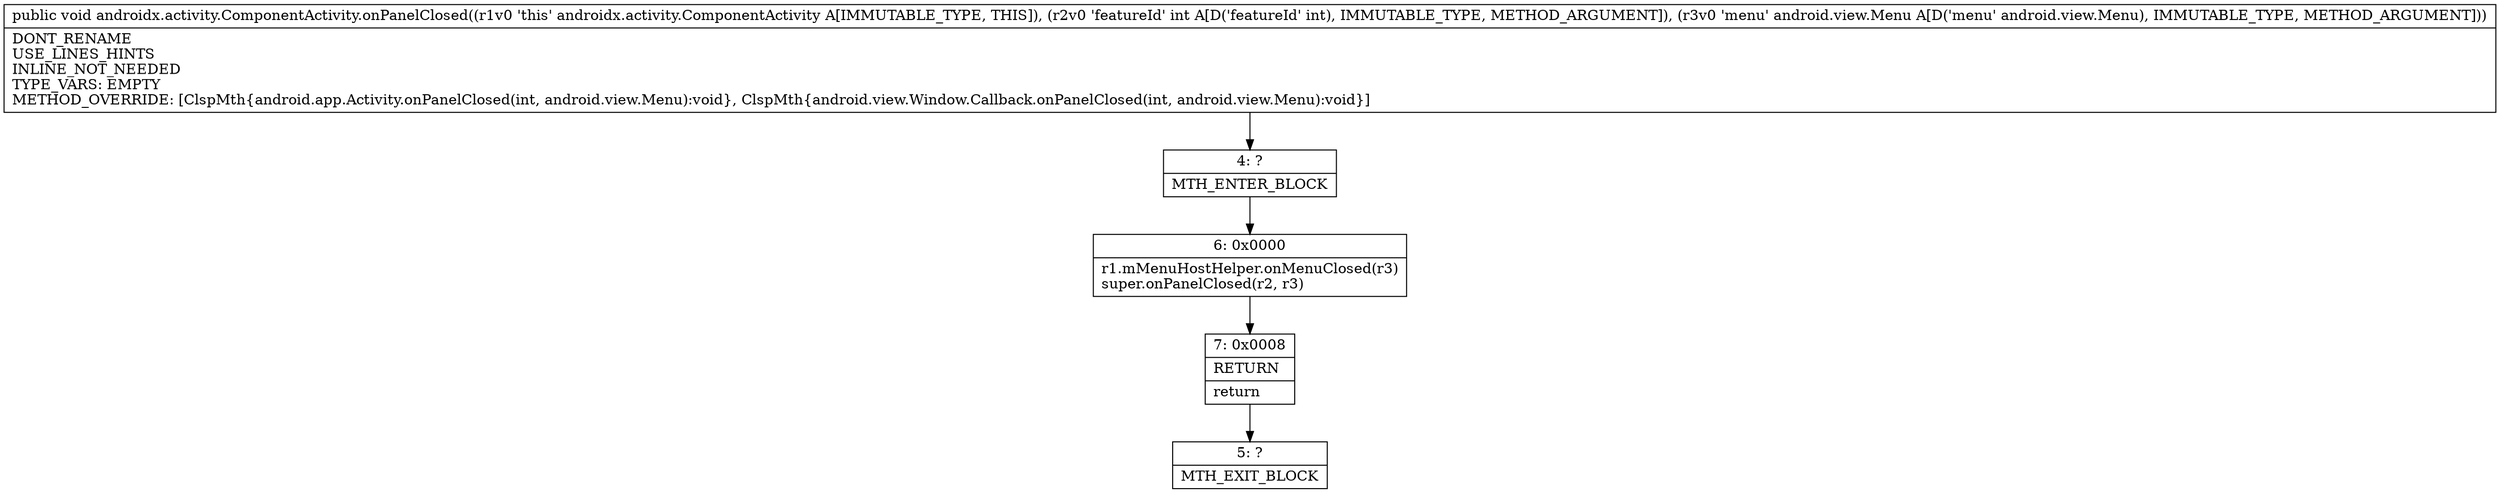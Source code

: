 digraph "CFG forandroidx.activity.ComponentActivity.onPanelClosed(ILandroid\/view\/Menu;)V" {
Node_4 [shape=record,label="{4\:\ ?|MTH_ENTER_BLOCK\l}"];
Node_6 [shape=record,label="{6\:\ 0x0000|r1.mMenuHostHelper.onMenuClosed(r3)\lsuper.onPanelClosed(r2, r3)\l}"];
Node_7 [shape=record,label="{7\:\ 0x0008|RETURN\l|return\l}"];
Node_5 [shape=record,label="{5\:\ ?|MTH_EXIT_BLOCK\l}"];
MethodNode[shape=record,label="{public void androidx.activity.ComponentActivity.onPanelClosed((r1v0 'this' androidx.activity.ComponentActivity A[IMMUTABLE_TYPE, THIS]), (r2v0 'featureId' int A[D('featureId' int), IMMUTABLE_TYPE, METHOD_ARGUMENT]), (r3v0 'menu' android.view.Menu A[D('menu' android.view.Menu), IMMUTABLE_TYPE, METHOD_ARGUMENT]))  | DONT_RENAME\lUSE_LINES_HINTS\lINLINE_NOT_NEEDED\lTYPE_VARS: EMPTY\lMETHOD_OVERRIDE: [ClspMth\{android.app.Activity.onPanelClosed(int, android.view.Menu):void\}, ClspMth\{android.view.Window.Callback.onPanelClosed(int, android.view.Menu):void\}]\l}"];
MethodNode -> Node_4;Node_4 -> Node_6;
Node_6 -> Node_7;
Node_7 -> Node_5;
}

